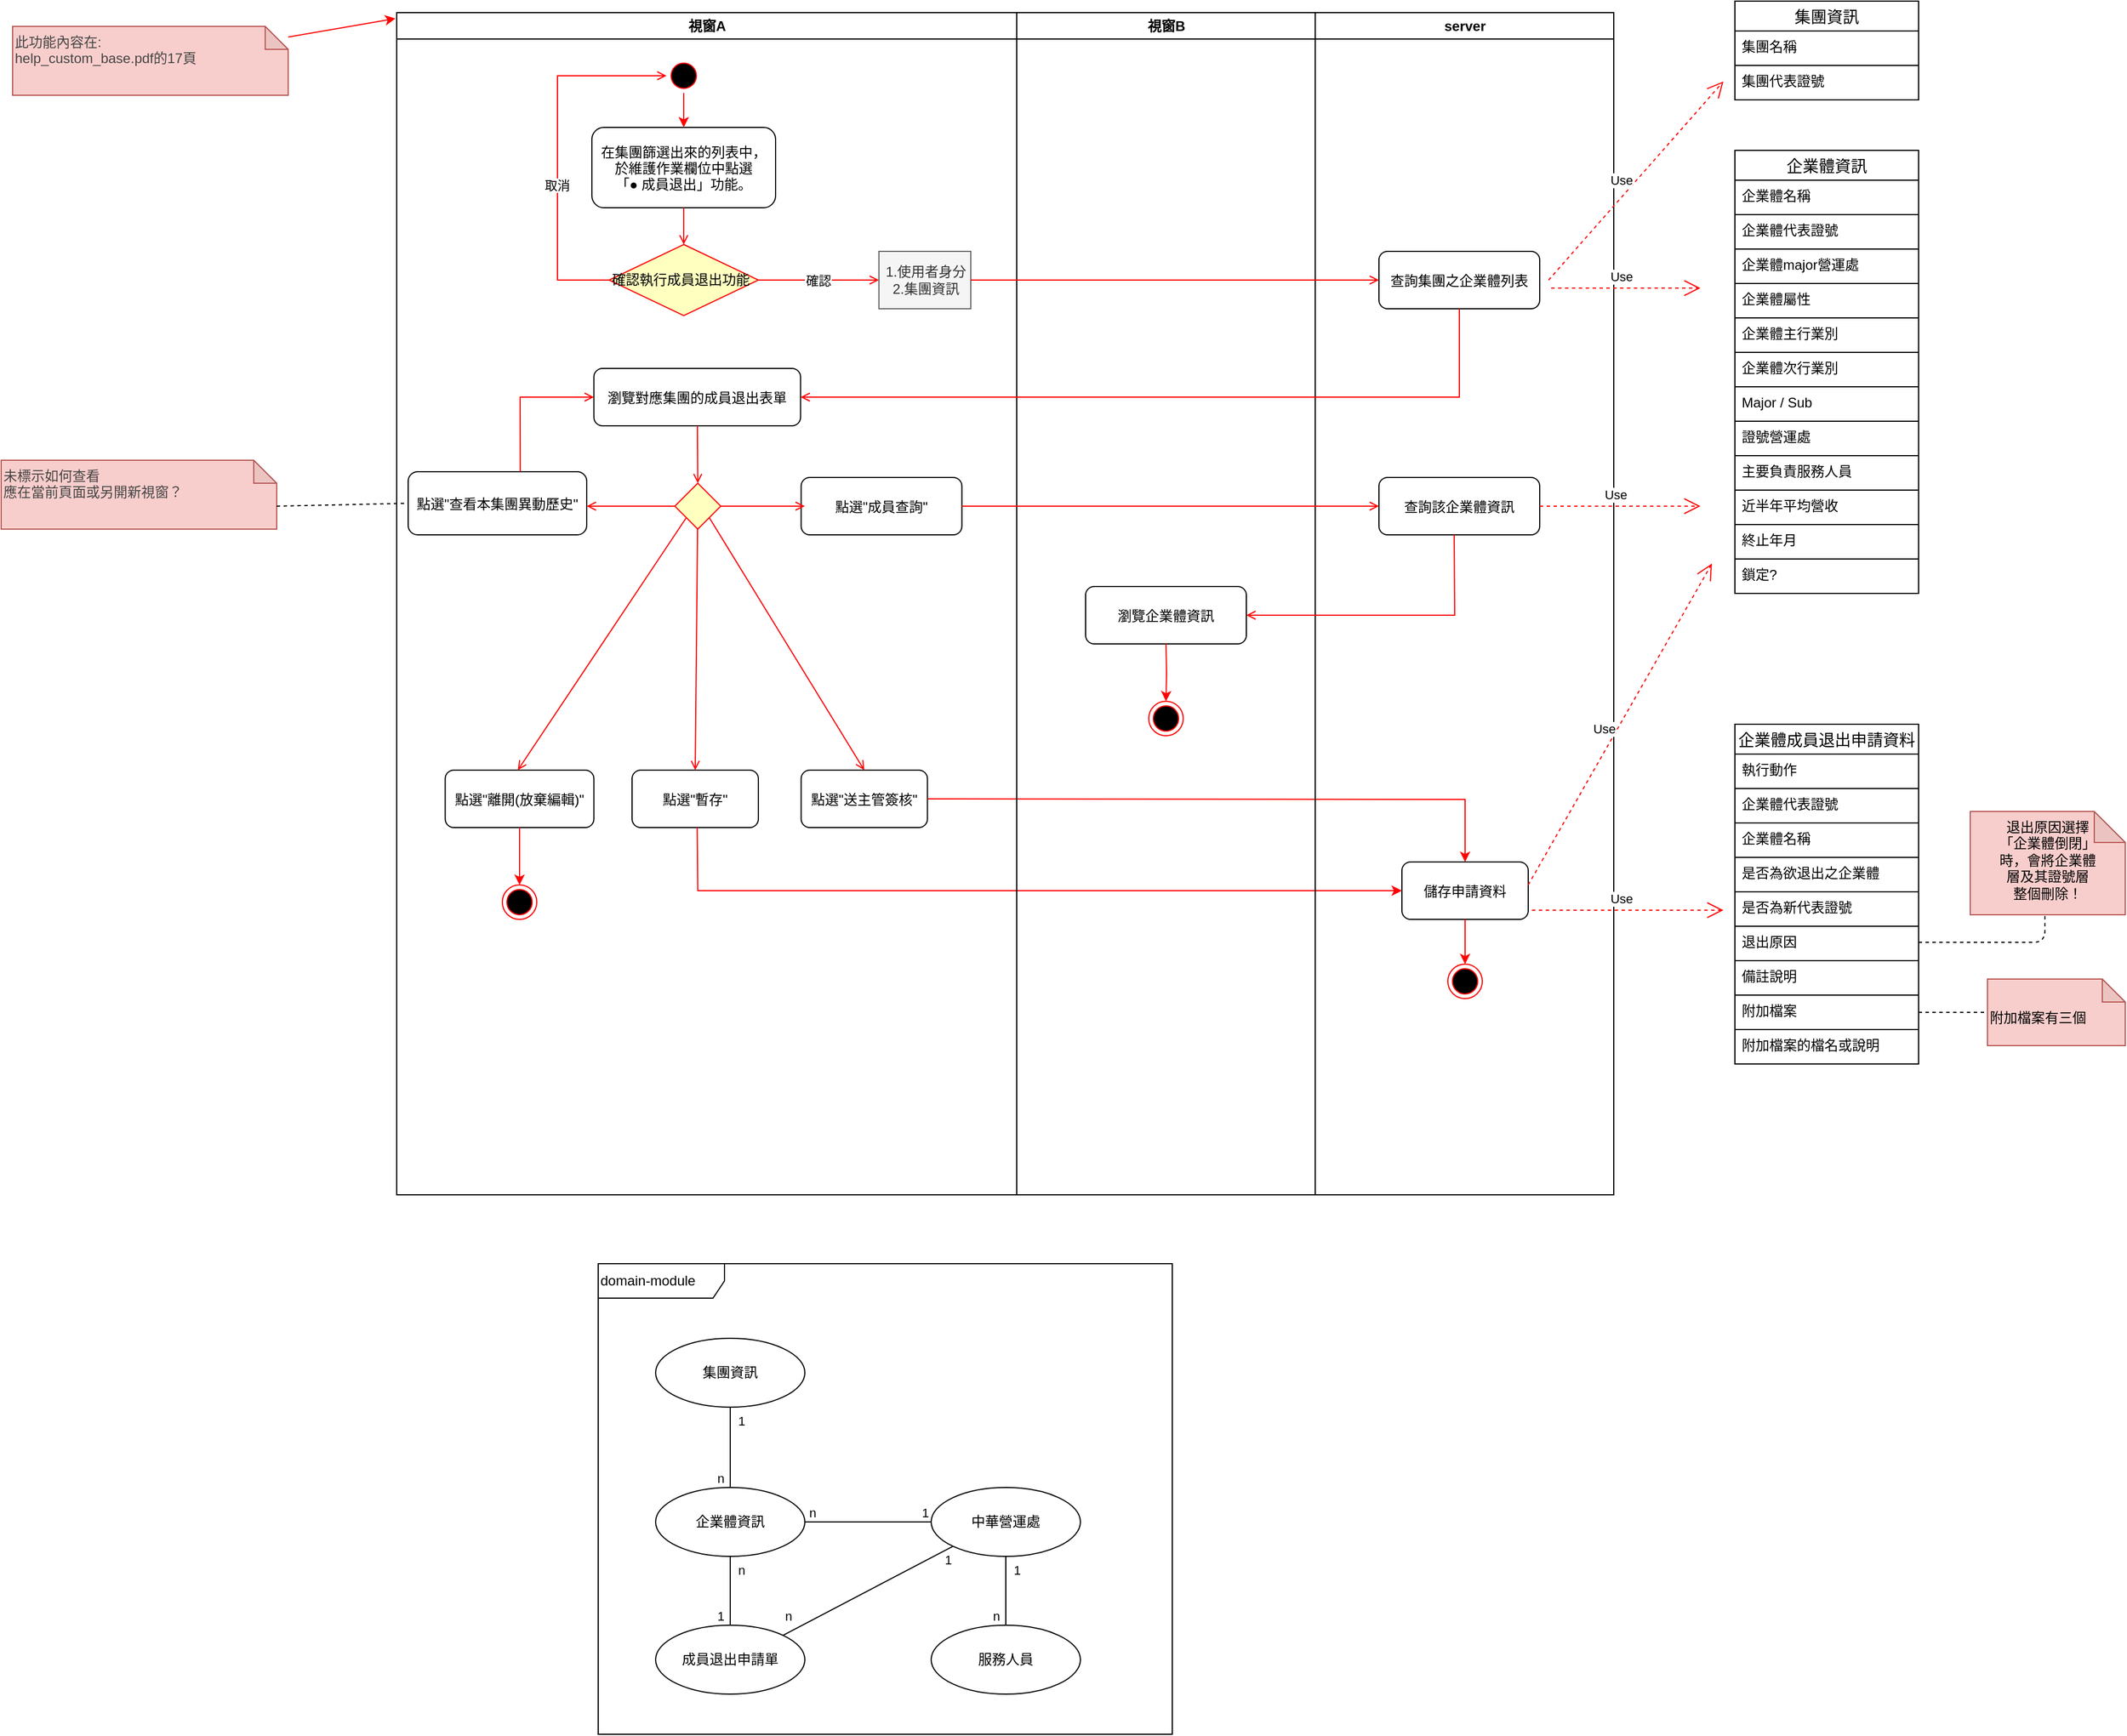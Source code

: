<mxfile version="14.4.2" type="github">
  <diagram name="企業體合併" id="e7e014a7-5840-1c2e-5031-d8a46d1fe8dd">
    <mxGraphModel dx="1221" dy="645" grid="1" gridSize="10" guides="1" tooltips="1" connect="1" arrows="1" fold="1" page="1" pageScale="1" pageWidth="1169" pageHeight="826" background="#ffffff" math="0" shadow="0">
      <root>
        <mxCell id="0" />
        <mxCell id="1" parent="0" />
        <mxCell id="al9OcXqiklJtlpv-rNFx-41" value="視窗A" style="swimlane;whiteSpace=wrap" vertex="1" parent="1">
          <mxGeometry x="554.5" y="180" width="540" height="1030" as="geometry" />
        </mxCell>
        <mxCell id="al9OcXqiklJtlpv-rNFx-42" value="" style="ellipse;shape=startState;fillColor=#000000;strokeColor=#ff0000;" vertex="1" parent="al9OcXqiklJtlpv-rNFx-41">
          <mxGeometry x="235" y="40" width="30" height="30" as="geometry" />
        </mxCell>
        <mxCell id="al9OcXqiklJtlpv-rNFx-43" value="在集團篩選出來的列表中，&#xa;於維護作業欄位中點選&#xa;「● 成員退出」功能。" style="rounded=1;" vertex="1" parent="al9OcXqiklJtlpv-rNFx-41">
          <mxGeometry x="170" y="100" width="160" height="70" as="geometry" />
        </mxCell>
        <mxCell id="al9OcXqiklJtlpv-rNFx-45" value="" style="endArrow=open;strokeColor=#FF0000;endFill=1;rounded=0;entryX=0.5;entryY=0;entryDx=0;entryDy=0;" edge="1" parent="al9OcXqiklJtlpv-rNFx-41" source="al9OcXqiklJtlpv-rNFx-43" target="al9OcXqiklJtlpv-rNFx-230">
          <mxGeometry relative="1" as="geometry">
            <mxPoint x="220" y="208" as="targetPoint" />
            <Array as="points" />
          </mxGeometry>
        </mxCell>
        <mxCell id="al9OcXqiklJtlpv-rNFx-50" style="edgeStyle=none;rounded=0;orthogonalLoop=1;jettySize=auto;html=1;exitX=0.5;exitY=1;exitDx=0;exitDy=0;entryX=0.5;entryY=0;entryDx=0;entryDy=0;endArrow=classic;endFill=1;strokeColor=#FF0000;" edge="1" parent="al9OcXqiklJtlpv-rNFx-41" source="al9OcXqiklJtlpv-rNFx-42" target="al9OcXqiklJtlpv-rNFx-43">
          <mxGeometry relative="1" as="geometry">
            <mxPoint x="250" y="172" as="sourcePoint" />
          </mxGeometry>
        </mxCell>
        <mxCell id="al9OcXqiklJtlpv-rNFx-161" value="" style="rhombus;whiteSpace=wrap;html=1;fillColor=#ffffc0;strokeColor=#ff0000;rounded=0;align=left;" vertex="1" parent="al9OcXqiklJtlpv-rNFx-41">
          <mxGeometry x="242.25" y="410" width="40" height="40" as="geometry" />
        </mxCell>
        <mxCell id="al9OcXqiklJtlpv-rNFx-164" value="點選&quot;查看本集團異動歷史&quot;" style="rounded=1;" vertex="1" parent="al9OcXqiklJtlpv-rNFx-41">
          <mxGeometry x="10" y="400" width="155.5" height="55" as="geometry" />
        </mxCell>
        <mxCell id="al9OcXqiklJtlpv-rNFx-165" value="確認" style="endArrow=open;strokeColor=#FF0000;endFill=1;rounded=0;exitX=1;exitY=0.5;exitDx=0;exitDy=0;" edge="1" parent="al9OcXqiklJtlpv-rNFx-41" source="al9OcXqiklJtlpv-rNFx-230">
          <mxGeometry relative="1" as="geometry">
            <mxPoint x="320" y="233" as="sourcePoint" />
            <mxPoint x="420" y="233" as="targetPoint" />
            <Array as="points" />
          </mxGeometry>
        </mxCell>
        <mxCell id="al9OcXqiklJtlpv-rNFx-166" value="1.使用者身分&lt;br&gt;2.集團資訊" style="html=1;rounded=0;align=center;fillColor=#f5f5f5;strokeColor=#666666;fontColor=#333333;" vertex="1" parent="al9OcXqiklJtlpv-rNFx-41">
          <mxGeometry x="420" y="208" width="80" height="50" as="geometry" />
        </mxCell>
        <mxCell id="al9OcXqiklJtlpv-rNFx-170" value="瀏覽對應集團的成員退出表單" style="rounded=1;" vertex="1" parent="al9OcXqiklJtlpv-rNFx-41">
          <mxGeometry x="171.75" y="310" width="180" height="50" as="geometry" />
        </mxCell>
        <mxCell id="al9OcXqiklJtlpv-rNFx-173" value="" style="endArrow=open;strokeColor=#FF0000;endFill=1;rounded=0;entryX=0.5;entryY=0;entryDx=0;entryDy=0;" edge="1" parent="al9OcXqiklJtlpv-rNFx-41" source="al9OcXqiklJtlpv-rNFx-170" target="al9OcXqiklJtlpv-rNFx-161">
          <mxGeometry relative="1" as="geometry">
            <mxPoint x="270.5" y="350" as="sourcePoint" />
            <mxPoint x="350" y="360" as="targetPoint" />
            <Array as="points" />
          </mxGeometry>
        </mxCell>
        <mxCell id="al9OcXqiklJtlpv-rNFx-187" value="" style="endArrow=open;strokeColor=#FF0000;endFill=1;rounded=0;exitX=0;exitY=0.5;exitDx=0;exitDy=0;" edge="1" parent="al9OcXqiklJtlpv-rNFx-41" source="al9OcXqiklJtlpv-rNFx-161">
          <mxGeometry relative="1" as="geometry">
            <mxPoint x="290" y="520" as="sourcePoint" />
            <mxPoint x="165.5" y="430" as="targetPoint" />
            <Array as="points" />
          </mxGeometry>
        </mxCell>
        <mxCell id="al9OcXqiklJtlpv-rNFx-190" value="" style="endArrow=open;strokeColor=#FF0000;endFill=1;rounded=0;exitX=0.628;exitY=0;exitDx=0;exitDy=0;entryX=0;entryY=0.5;entryDx=0;entryDy=0;exitPerimeter=0;" edge="1" parent="al9OcXqiklJtlpv-rNFx-41" source="al9OcXqiklJtlpv-rNFx-164" target="al9OcXqiklJtlpv-rNFx-170">
          <mxGeometry relative="1" as="geometry">
            <mxPoint x="80" y="530" as="sourcePoint" />
            <mxPoint x="90" y="310" as="targetPoint" />
            <Array as="points">
              <mxPoint x="107.5" y="335" />
            </Array>
          </mxGeometry>
        </mxCell>
        <mxCell id="al9OcXqiklJtlpv-rNFx-204" value="點選&quot;離開(放棄編輯)&quot;" style="rounded=1;" vertex="1" parent="al9OcXqiklJtlpv-rNFx-41">
          <mxGeometry x="42.25" y="660" width="129.5" height="50" as="geometry" />
        </mxCell>
        <mxCell id="al9OcXqiklJtlpv-rNFx-205" value="點選&quot;送主管簽核&quot;" style="rounded=1;" vertex="1" parent="al9OcXqiklJtlpv-rNFx-41">
          <mxGeometry x="352.25" y="660" width="110" height="50" as="geometry" />
        </mxCell>
        <mxCell id="al9OcXqiklJtlpv-rNFx-206" value="點選&quot;暫存&quot;" style="rounded=1;" vertex="1" parent="al9OcXqiklJtlpv-rNFx-41">
          <mxGeometry x="205" y="660" width="110" height="50" as="geometry" />
        </mxCell>
        <mxCell id="al9OcXqiklJtlpv-rNFx-207" value="" style="ellipse;html=1;shape=endState;fillColor=#000000;strokeColor=#ff0000;align=center;" vertex="1" parent="al9OcXqiklJtlpv-rNFx-41">
          <mxGeometry x="92" y="760" width="30" height="30" as="geometry" />
        </mxCell>
        <mxCell id="al9OcXqiklJtlpv-rNFx-208" style="edgeStyle=orthogonalEdgeStyle;rounded=0;orthogonalLoop=1;jettySize=auto;html=1;exitX=0.5;exitY=1;exitDx=0;exitDy=0;endArrow=classic;endFill=1;strokeColor=#FF0000;" edge="1" parent="al9OcXqiklJtlpv-rNFx-41" source="al9OcXqiklJtlpv-rNFx-204" target="al9OcXqiklJtlpv-rNFx-207">
          <mxGeometry relative="1" as="geometry" />
        </mxCell>
        <mxCell id="al9OcXqiklJtlpv-rNFx-210" value="儲存申請資料" style="rounded=1;" vertex="1" parent="al9OcXqiklJtlpv-rNFx-41">
          <mxGeometry x="875.5" y="740" width="110" height="50" as="geometry" />
        </mxCell>
        <mxCell id="al9OcXqiklJtlpv-rNFx-211" value="" style="ellipse;html=1;shape=endState;fillColor=#000000;strokeColor=#ff0000;align=center;" vertex="1" parent="al9OcXqiklJtlpv-rNFx-41">
          <mxGeometry x="915.5" y="829" width="30" height="30" as="geometry" />
        </mxCell>
        <mxCell id="al9OcXqiklJtlpv-rNFx-209" style="edgeStyle=none;rounded=0;orthogonalLoop=1;jettySize=auto;html=1;exitX=0.5;exitY=1;exitDx=0;exitDy=0;endArrow=classic;endFill=1;strokeColor=#FF0000;" edge="1" parent="al9OcXqiklJtlpv-rNFx-41" source="al9OcXqiklJtlpv-rNFx-210" target="al9OcXqiklJtlpv-rNFx-211">
          <mxGeometry relative="1" as="geometry" />
        </mxCell>
        <mxCell id="al9OcXqiklJtlpv-rNFx-217" style="edgeStyle=none;rounded=0;orthogonalLoop=1;jettySize=auto;html=1;exitX=0.5;exitY=1;exitDx=0;exitDy=0;endArrow=classic;endFill=1;strokeColor=#FF0000;entryX=0;entryY=0.5;entryDx=0;entryDy=0;" edge="1" parent="al9OcXqiklJtlpv-rNFx-41" target="al9OcXqiklJtlpv-rNFx-210">
          <mxGeometry relative="1" as="geometry">
            <mxPoint x="261.75" y="710" as="sourcePoint" />
            <mxPoint x="262.25" y="900" as="targetPoint" />
            <Array as="points">
              <mxPoint x="262.25" y="765" />
            </Array>
          </mxGeometry>
        </mxCell>
        <mxCell id="al9OcXqiklJtlpv-rNFx-229" style="edgeStyle=orthogonalEdgeStyle;rounded=0;orthogonalLoop=1;jettySize=auto;html=1;exitX=1;exitY=0.5;exitDx=0;exitDy=0;entryX=0.5;entryY=0;entryDx=0;entryDy=0;endArrow=classic;endFill=1;strokeColor=#FF0000;" edge="1" parent="al9OcXqiklJtlpv-rNFx-41" target="al9OcXqiklJtlpv-rNFx-210">
          <mxGeometry relative="1" as="geometry">
            <mxPoint x="462.25" y="685" as="sourcePoint" />
            <mxPoint x="691.75" y="710" as="targetPoint" />
          </mxGeometry>
        </mxCell>
        <mxCell id="al9OcXqiklJtlpv-rNFx-230" value="確認執行成員退出功能" style="rhombus;whiteSpace=wrap;html=1;fillColor=#ffffc0;strokeColor=#ff0000;rounded=0;align=left;" vertex="1" parent="al9OcXqiklJtlpv-rNFx-41">
          <mxGeometry x="185" y="202" width="130" height="62" as="geometry" />
        </mxCell>
        <mxCell id="al9OcXqiklJtlpv-rNFx-231" value="取消" style="endArrow=open;strokeColor=#FF0000;endFill=1;rounded=0;exitX=0;exitY=0.5;exitDx=0;exitDy=0;entryX=0;entryY=0.5;entryDx=0;entryDy=0;" edge="1" parent="al9OcXqiklJtlpv-rNFx-41" source="al9OcXqiklJtlpv-rNFx-230" target="al9OcXqiklJtlpv-rNFx-42">
          <mxGeometry x="-0.195" relative="1" as="geometry">
            <mxPoint x="140" y="233" as="sourcePoint" />
            <mxPoint x="140" y="110" as="targetPoint" />
            <Array as="points">
              <mxPoint x="140" y="233" />
              <mxPoint x="140" y="55" />
            </Array>
            <mxPoint as="offset" />
          </mxGeometry>
        </mxCell>
        <mxCell id="al9OcXqiklJtlpv-rNFx-188" value="點選&quot;成員查詢&quot;" style="rounded=1;" vertex="1" parent="al9OcXqiklJtlpv-rNFx-41">
          <mxGeometry x="352.25" y="405" width="140" height="50" as="geometry" />
        </mxCell>
        <mxCell id="al9OcXqiklJtlpv-rNFx-189" value="" style="endArrow=open;strokeColor=#FF0000;endFill=1;rounded=0;exitX=1;exitY=0.5;exitDx=0;exitDy=0;" edge="1" parent="al9OcXqiklJtlpv-rNFx-41" source="al9OcXqiklJtlpv-rNFx-161">
          <mxGeometry relative="1" as="geometry">
            <mxPoint x="260" y="440" as="sourcePoint" />
            <mxPoint x="355.5" y="430" as="targetPoint" />
            <Array as="points" />
          </mxGeometry>
        </mxCell>
        <mxCell id="al9OcXqiklJtlpv-rNFx-273" value="" style="endArrow=open;strokeColor=#FF0000;endFill=1;rounded=0;entryX=0.5;entryY=0;entryDx=0;entryDy=0;" edge="1" parent="al9OcXqiklJtlpv-rNFx-41" source="al9OcXqiklJtlpv-rNFx-161" target="al9OcXqiklJtlpv-rNFx-206">
          <mxGeometry relative="1" as="geometry">
            <mxPoint x="260.5" y="450" as="sourcePoint" />
            <mxPoint x="256.79" y="590" as="targetPoint" />
            <Array as="points" />
          </mxGeometry>
        </mxCell>
        <mxCell id="al9OcXqiklJtlpv-rNFx-276" value="" style="endArrow=open;strokeColor=#FF0000;endFill=1;rounded=0;exitX=1;exitY=1;exitDx=0;exitDy=0;entryX=0.5;entryY=0;entryDx=0;entryDy=0;" edge="1" parent="al9OcXqiklJtlpv-rNFx-41" source="al9OcXqiklJtlpv-rNFx-161" target="al9OcXqiklJtlpv-rNFx-205">
          <mxGeometry relative="1" as="geometry">
            <mxPoint x="262.25" y="450.0" as="sourcePoint" />
            <mxPoint x="115.5" y="670.0" as="targetPoint" />
            <Array as="points" />
          </mxGeometry>
        </mxCell>
        <mxCell id="al9OcXqiklJtlpv-rNFx-76" value="視窗B" style="swimlane;whiteSpace=wrap" vertex="1" parent="1">
          <mxGeometry x="1094.5" y="180" width="260" height="1030" as="geometry">
            <mxRectangle x="1094.5" y="180" width="70" height="23" as="alternateBounds" />
          </mxGeometry>
        </mxCell>
        <mxCell id="al9OcXqiklJtlpv-rNFx-261" value="瀏覽企業體資訊" style="rounded=1;" vertex="1" parent="al9OcXqiklJtlpv-rNFx-76">
          <mxGeometry x="60" y="500" width="140" height="50" as="geometry" />
        </mxCell>
        <mxCell id="al9OcXqiklJtlpv-rNFx-271" value="" style="ellipse;html=1;shape=endState;fillColor=#000000;strokeColor=#ff0000;align=center;" vertex="1" parent="al9OcXqiklJtlpv-rNFx-76">
          <mxGeometry x="115" y="600" width="30" height="30" as="geometry" />
        </mxCell>
        <mxCell id="al9OcXqiklJtlpv-rNFx-272" style="edgeStyle=orthogonalEdgeStyle;rounded=0;orthogonalLoop=1;jettySize=auto;html=1;exitX=0.5;exitY=1;exitDx=0;exitDy=0;endArrow=classic;endFill=1;strokeColor=#FF0000;" edge="1" parent="al9OcXqiklJtlpv-rNFx-76" target="al9OcXqiklJtlpv-rNFx-271">
          <mxGeometry relative="1" as="geometry">
            <mxPoint x="130.0" y="550.0" as="sourcePoint" />
          </mxGeometry>
        </mxCell>
        <mxCell id="al9OcXqiklJtlpv-rNFx-126" value="&lt;font&gt;附加檔案有三個&lt;br&gt;&lt;/font&gt;&lt;div&gt;&lt;br&gt;&lt;/div&gt;" style="shape=note;whiteSpace=wrap;html=1;backgroundOutline=1;darkOpacity=0.05;rounded=1;size=20;fillColor=#f8cecc;strokeColor=#b85450;align=left;verticalAlign=bottom;" vertex="1" parent="1">
          <mxGeometry x="1940" y="1022" width="120" height="58" as="geometry" />
        </mxCell>
        <mxCell id="al9OcXqiklJtlpv-rNFx-130" value="domain-module" style="shape=umlFrame;whiteSpace=wrap;html=1;strokeColor=#000000;fillColor=none;gradientColor=none;align=left;width=110;height=30;" vertex="1" parent="1">
          <mxGeometry x="730" y="1270" width="500" height="410" as="geometry" />
        </mxCell>
        <mxCell id="al9OcXqiklJtlpv-rNFx-131" value="集團資訊" style="ellipse;whiteSpace=wrap;html=1;align=center;strokeColor=#000000;fillColor=none;gradientColor=none;" vertex="1" parent="1">
          <mxGeometry x="780" y="1335" width="130" height="60" as="geometry" />
        </mxCell>
        <mxCell id="al9OcXqiklJtlpv-rNFx-132" value="企業體資訊" style="ellipse;whiteSpace=wrap;html=1;align=center;strokeColor=#000000;fillColor=none;gradientColor=none;" vertex="1" parent="1">
          <mxGeometry x="780" y="1465" width="130" height="60" as="geometry" />
        </mxCell>
        <mxCell id="al9OcXqiklJtlpv-rNFx-133" value="中華營運處" style="ellipse;whiteSpace=wrap;html=1;align=center;strokeColor=#000000;fillColor=none;gradientColor=none;" vertex="1" parent="1">
          <mxGeometry x="1020" y="1465" width="130" height="60" as="geometry" />
        </mxCell>
        <mxCell id="al9OcXqiklJtlpv-rNFx-134" value="" style="endArrow=none;html=1;edgeStyle=orthogonalEdgeStyle;exitX=0.5;exitY=1;exitDx=0;exitDy=0;entryX=0.5;entryY=0;entryDx=0;entryDy=0;" edge="1" parent="1" source="al9OcXqiklJtlpv-rNFx-131" target="al9OcXqiklJtlpv-rNFx-132">
          <mxGeometry relative="1" as="geometry">
            <mxPoint x="1220" y="1375" as="sourcePoint" />
            <mxPoint x="1380" y="1375" as="targetPoint" />
          </mxGeometry>
        </mxCell>
        <mxCell id="al9OcXqiklJtlpv-rNFx-135" value="1" style="edgeLabel;resizable=0;html=1;align=left;verticalAlign=bottom;" connectable="0" vertex="1" parent="al9OcXqiklJtlpv-rNFx-134">
          <mxGeometry x="-1" relative="1" as="geometry">
            <mxPoint x="5" y="20" as="offset" />
          </mxGeometry>
        </mxCell>
        <mxCell id="al9OcXqiklJtlpv-rNFx-136" value="n" style="edgeLabel;resizable=0;html=1;align=right;verticalAlign=bottom;" connectable="0" vertex="1" parent="al9OcXqiklJtlpv-rNFx-134">
          <mxGeometry x="1" relative="1" as="geometry">
            <mxPoint x="-5" as="offset" />
          </mxGeometry>
        </mxCell>
        <mxCell id="al9OcXqiklJtlpv-rNFx-137" value="" style="endArrow=none;html=1;edgeStyle=orthogonalEdgeStyle;entryX=1;entryY=0.5;entryDx=0;entryDy=0;" edge="1" parent="1" source="al9OcXqiklJtlpv-rNFx-133" target="al9OcXqiklJtlpv-rNFx-132">
          <mxGeometry relative="1" as="geometry">
            <mxPoint x="855" y="1405" as="sourcePoint" />
            <mxPoint x="855" y="1475" as="targetPoint" />
          </mxGeometry>
        </mxCell>
        <mxCell id="al9OcXqiklJtlpv-rNFx-138" value="1" style="edgeLabel;resizable=0;html=1;align=left;verticalAlign=bottom;" connectable="0" vertex="1" parent="al9OcXqiklJtlpv-rNFx-137">
          <mxGeometry x="-1" relative="1" as="geometry">
            <mxPoint x="-10" as="offset" />
          </mxGeometry>
        </mxCell>
        <mxCell id="al9OcXqiklJtlpv-rNFx-139" value="n" style="edgeLabel;resizable=0;html=1;align=right;verticalAlign=bottom;" connectable="0" vertex="1" parent="al9OcXqiklJtlpv-rNFx-137">
          <mxGeometry x="1" relative="1" as="geometry">
            <mxPoint x="10" as="offset" />
          </mxGeometry>
        </mxCell>
        <mxCell id="al9OcXqiklJtlpv-rNFx-140" value="服務人員" style="ellipse;whiteSpace=wrap;html=1;align=center;strokeColor=#000000;fillColor=none;gradientColor=none;" vertex="1" parent="1">
          <mxGeometry x="1020" y="1585" width="130" height="60" as="geometry" />
        </mxCell>
        <mxCell id="al9OcXqiklJtlpv-rNFx-141" value="" style="endArrow=none;html=1;edgeStyle=orthogonalEdgeStyle;exitX=0.5;exitY=1;exitDx=0;exitDy=0;entryX=0.5;entryY=0;entryDx=0;entryDy=0;" edge="1" parent="1" source="al9OcXqiklJtlpv-rNFx-133" target="al9OcXqiklJtlpv-rNFx-140">
          <mxGeometry relative="1" as="geometry">
            <mxPoint x="855" y="1405" as="sourcePoint" />
            <mxPoint x="855" y="1475" as="targetPoint" />
          </mxGeometry>
        </mxCell>
        <mxCell id="al9OcXqiklJtlpv-rNFx-142" value="1" style="edgeLabel;resizable=0;html=1;align=left;verticalAlign=bottom;" connectable="0" vertex="1" parent="al9OcXqiklJtlpv-rNFx-141">
          <mxGeometry x="-1" relative="1" as="geometry">
            <mxPoint x="5" y="20" as="offset" />
          </mxGeometry>
        </mxCell>
        <mxCell id="al9OcXqiklJtlpv-rNFx-143" value="n" style="edgeLabel;resizable=0;html=1;align=right;verticalAlign=bottom;" connectable="0" vertex="1" parent="al9OcXqiklJtlpv-rNFx-141">
          <mxGeometry x="1" relative="1" as="geometry">
            <mxPoint x="-5" as="offset" />
          </mxGeometry>
        </mxCell>
        <mxCell id="al9OcXqiklJtlpv-rNFx-144" value="成員退出申請單" style="ellipse;whiteSpace=wrap;html=1;align=center;strokeColor=#000000;fillColor=none;gradientColor=none;" vertex="1" parent="1">
          <mxGeometry x="780" y="1585" width="130" height="60" as="geometry" />
        </mxCell>
        <mxCell id="al9OcXqiklJtlpv-rNFx-145" value="" style="endArrow=none;html=1;edgeStyle=orthogonalEdgeStyle;entryX=0.5;entryY=0;entryDx=0;entryDy=0;exitX=0.5;exitY=1;exitDx=0;exitDy=0;" edge="1" parent="1" source="al9OcXqiklJtlpv-rNFx-132" target="al9OcXqiklJtlpv-rNFx-144">
          <mxGeometry relative="1" as="geometry">
            <mxPoint x="845" y="1525" as="sourcePoint" />
            <mxPoint x="855" y="1475" as="targetPoint" />
          </mxGeometry>
        </mxCell>
        <mxCell id="al9OcXqiklJtlpv-rNFx-146" value="n" style="edgeLabel;resizable=0;html=1;align=left;verticalAlign=bottom;" connectable="0" vertex="1" parent="al9OcXqiklJtlpv-rNFx-145">
          <mxGeometry x="-1" relative="1" as="geometry">
            <mxPoint x="5" y="20" as="offset" />
          </mxGeometry>
        </mxCell>
        <mxCell id="al9OcXqiklJtlpv-rNFx-147" value="1" style="edgeLabel;resizable=0;html=1;align=right;verticalAlign=bottom;" connectable="0" vertex="1" parent="al9OcXqiklJtlpv-rNFx-145">
          <mxGeometry x="1" relative="1" as="geometry">
            <mxPoint x="-5" as="offset" />
          </mxGeometry>
        </mxCell>
        <mxCell id="al9OcXqiklJtlpv-rNFx-148" value="" style="endArrow=none;html=1;entryX=1;entryY=0;entryDx=0;entryDy=0;exitX=0;exitY=1;exitDx=0;exitDy=0;" edge="1" parent="1" source="al9OcXqiklJtlpv-rNFx-133" target="al9OcXqiklJtlpv-rNFx-144">
          <mxGeometry relative="1" as="geometry">
            <mxPoint x="855" y="1535" as="sourcePoint" />
            <mxPoint x="855" y="1595" as="targetPoint" />
          </mxGeometry>
        </mxCell>
        <mxCell id="al9OcXqiklJtlpv-rNFx-149" value="1" style="edgeLabel;resizable=0;html=1;align=left;verticalAlign=bottom;" connectable="0" vertex="1" parent="al9OcXqiklJtlpv-rNFx-148">
          <mxGeometry x="-1" relative="1" as="geometry">
            <mxPoint x="-9.04" y="20" as="offset" />
          </mxGeometry>
        </mxCell>
        <mxCell id="al9OcXqiklJtlpv-rNFx-150" value="n" style="edgeLabel;resizable=0;html=1;align=right;verticalAlign=bottom;" connectable="0" vertex="1" parent="al9OcXqiklJtlpv-rNFx-148">
          <mxGeometry x="1" relative="1" as="geometry">
            <mxPoint x="8.89" y="-8.71" as="offset" />
          </mxGeometry>
        </mxCell>
        <mxCell id="al9OcXqiklJtlpv-rNFx-153" value="&lt;font&gt;&lt;div&gt;&lt;span&gt;退出原因選擇&lt;/span&gt;&lt;/div&gt;&lt;div&gt;「企業體倒閉」&lt;/div&gt;&lt;div&gt;時，會將企業體&lt;/div&gt;&lt;div&gt;層及其證號層&lt;/div&gt;&lt;div&gt;整個刪除！&lt;/div&gt;&lt;/font&gt;" style="shape=note;whiteSpace=wrap;html=1;backgroundOutline=1;darkOpacity=0.05;rounded=1;size=27;fillColor=#f8cecc;strokeColor=#b85450;align=center;verticalAlign=top;horizontal=1;" vertex="1" parent="1">
          <mxGeometry x="1925" y="876" width="135" height="90" as="geometry" />
        </mxCell>
        <mxCell id="al9OcXqiklJtlpv-rNFx-157" style="rounded=0;orthogonalLoop=1;jettySize=auto;html=1;entryX=-0.002;entryY=0.005;entryDx=0;entryDy=0;entryPerimeter=0;strokeColor=#FF0000;" edge="1" parent="1" source="al9OcXqiklJtlpv-rNFx-158" target="al9OcXqiklJtlpv-rNFx-41">
          <mxGeometry relative="1" as="geometry" />
        </mxCell>
        <mxCell id="al9OcXqiklJtlpv-rNFx-158" value="&lt;font style=&quot;font-size: 12px&quot;&gt;&lt;span style=&quot;color: rgb(68 , 68 , 68)&quot;&gt;此功能內容在:&lt;br&gt;help_custom_base.pdf的17頁&lt;br&gt;&lt;/span&gt;&lt;/font&gt;" style="shape=note;whiteSpace=wrap;html=1;backgroundOutline=1;darkOpacity=0.05;rounded=1;size=20;fillColor=#f8cecc;strokeColor=#b85450;align=left;verticalAlign=top;" vertex="1" parent="1">
          <mxGeometry x="220" y="192" width="240" height="60" as="geometry" />
        </mxCell>
        <mxCell id="al9OcXqiklJtlpv-rNFx-233" value="企業體成員退出申請資料" style="swimlane;fontStyle=0;childLayout=stackLayout;horizontal=1;startSize=26;horizontalStack=0;resizeParent=1;resizeParentMax=0;resizeLast=0;collapsible=1;marginBottom=0;align=center;fontSize=14;" vertex="1" parent="1">
          <mxGeometry x="1720" y="800" width="160" height="296" as="geometry">
            <mxRectangle x="1250" y="1624" width="160" height="26" as="alternateBounds" />
          </mxGeometry>
        </mxCell>
        <mxCell id="al9OcXqiklJtlpv-rNFx-234" value="執行動作" style="text;spacingLeft=4;spacingRight=4;overflow=hidden;rotatable=0;points=[[0,0.5],[1,0.5]];portConstraint=eastwest;fontSize=12;strokeColor=#000000;" vertex="1" parent="al9OcXqiklJtlpv-rNFx-233">
          <mxGeometry y="26" width="160" height="30" as="geometry" />
        </mxCell>
        <mxCell id="al9OcXqiklJtlpv-rNFx-235" value="企業體代表證號" style="text;spacingLeft=4;spacingRight=4;overflow=hidden;rotatable=0;points=[[0,0.5],[1,0.5]];portConstraint=eastwest;fontSize=12;strokeColor=#000000;" vertex="1" parent="al9OcXqiklJtlpv-rNFx-233">
          <mxGeometry y="56" width="160" height="30" as="geometry" />
        </mxCell>
        <mxCell id="al9OcXqiklJtlpv-rNFx-236" value="企業體名稱" style="text;fillColor=none;spacingLeft=4;spacingRight=4;overflow=hidden;rotatable=0;points=[[0,0.5],[1,0.5]];portConstraint=eastwest;fontSize=12;strokeColor=#000000;" vertex="1" parent="al9OcXqiklJtlpv-rNFx-233">
          <mxGeometry y="86" width="160" height="30" as="geometry" />
        </mxCell>
        <mxCell id="al9OcXqiklJtlpv-rNFx-237" value="是否為欲退出之企業體" style="text;spacingLeft=4;spacingRight=4;overflow=hidden;rotatable=0;points=[[0,0.5],[1,0.5]];portConstraint=eastwest;fontSize=12;strokeColor=#000000;" vertex="1" parent="al9OcXqiklJtlpv-rNFx-233">
          <mxGeometry y="116" width="160" height="30" as="geometry" />
        </mxCell>
        <mxCell id="al9OcXqiklJtlpv-rNFx-238" value="是否為新代表證號" style="text;fillColor=none;spacingLeft=4;spacingRight=4;overflow=hidden;rotatable=0;points=[[0,0.5],[1,0.5]];portConstraint=eastwest;fontSize=12;strokeColor=#000000;" vertex="1" parent="al9OcXqiklJtlpv-rNFx-233">
          <mxGeometry y="146" width="160" height="30" as="geometry" />
        </mxCell>
        <mxCell id="al9OcXqiklJtlpv-rNFx-239" value="退出原因" style="text;fillColor=none;spacingLeft=4;spacingRight=4;overflow=hidden;rotatable=0;points=[[0,0.5],[1,0.5]];portConstraint=eastwest;fontSize=12;strokeColor=#000000;" vertex="1" parent="al9OcXqiklJtlpv-rNFx-233">
          <mxGeometry y="176" width="160" height="30" as="geometry" />
        </mxCell>
        <mxCell id="al9OcXqiklJtlpv-rNFx-245" value="備註說明" style="text;fillColor=none;spacingLeft=4;spacingRight=4;overflow=hidden;rotatable=0;points=[[0,0.5],[1,0.5]];portConstraint=eastwest;fontSize=12;strokeColor=#000000;" vertex="1" parent="al9OcXqiklJtlpv-rNFx-233">
          <mxGeometry y="206" width="160" height="30" as="geometry" />
        </mxCell>
        <mxCell id="al9OcXqiklJtlpv-rNFx-246" value="附加檔案" style="text;fillColor=none;spacingLeft=4;spacingRight=4;overflow=hidden;rotatable=0;points=[[0,0.5],[1,0.5]];portConstraint=eastwest;fontSize=12;strokeColor=#000000;" vertex="1" parent="al9OcXqiklJtlpv-rNFx-233">
          <mxGeometry y="236" width="160" height="30" as="geometry" />
        </mxCell>
        <mxCell id="al9OcXqiklJtlpv-rNFx-247" value="附加檔案的檔名或說明" style="text;fillColor=none;spacingLeft=4;spacingRight=4;overflow=hidden;rotatable=0;points=[[0,0.5],[1,0.5]];portConstraint=eastwest;fontSize=12;strokeColor=#000000;" vertex="1" parent="al9OcXqiklJtlpv-rNFx-233">
          <mxGeometry y="266" width="160" height="30" as="geometry" />
        </mxCell>
        <mxCell id="al9OcXqiklJtlpv-rNFx-256" value="server" style="swimlane;whiteSpace=wrap" vertex="1" parent="1">
          <mxGeometry x="1354.5" y="180" width="260" height="1030" as="geometry">
            <mxRectangle x="1094.5" y="180" width="70" height="23" as="alternateBounds" />
          </mxGeometry>
        </mxCell>
        <mxCell id="al9OcXqiklJtlpv-rNFx-168" value="查詢集團之企業體列表" style="rounded=1;" vertex="1" parent="al9OcXqiklJtlpv-rNFx-256">
          <mxGeometry x="55.5" y="208" width="140" height="50" as="geometry" />
        </mxCell>
        <mxCell id="al9OcXqiklJtlpv-rNFx-263" value="查詢該企業體資訊" style="rounded=1;" vertex="1" parent="al9OcXqiklJtlpv-rNFx-256">
          <mxGeometry x="55.5" y="405" width="140" height="50" as="geometry" />
        </mxCell>
        <mxCell id="al9OcXqiklJtlpv-rNFx-264" value="" style="endArrow=open;strokeColor=#FF0000;endFill=1;rounded=0;entryX=1;entryY=0.5;entryDx=0;entryDy=0;" edge="1" parent="al9OcXqiklJtlpv-rNFx-256" target="al9OcXqiklJtlpv-rNFx-261">
          <mxGeometry relative="1" as="geometry">
            <mxPoint x="121" y="455" as="sourcePoint" />
            <mxPoint x="-484.5" y="519.5" as="targetPoint" />
            <Array as="points">
              <mxPoint x="121.5" y="525" />
            </Array>
          </mxGeometry>
        </mxCell>
        <mxCell id="al9OcXqiklJtlpv-rNFx-167" value="" style="endArrow=open;strokeColor=#FF0000;endFill=1;rounded=0;entryX=0;entryY=0.5;entryDx=0;entryDy=0;exitX=1;exitY=0.5;exitDx=0;exitDy=0;" edge="1" parent="1" source="al9OcXqiklJtlpv-rNFx-166" target="al9OcXqiklJtlpv-rNFx-168">
          <mxGeometry relative="1" as="geometry">
            <mxPoint x="1060" y="413" as="sourcePoint" />
            <mxPoint x="1150" y="412" as="targetPoint" />
            <Array as="points" />
          </mxGeometry>
        </mxCell>
        <mxCell id="al9OcXqiklJtlpv-rNFx-171" value="" style="endArrow=open;strokeColor=#FF0000;endFill=1;rounded=0;entryX=1;entryY=0.5;entryDx=0;entryDy=0;" edge="1" parent="1" source="al9OcXqiklJtlpv-rNFx-168" target="al9OcXqiklJtlpv-rNFx-170">
          <mxGeometry relative="1" as="geometry">
            <mxPoint x="1220" y="440" as="sourcePoint" />
            <mxPoint x="1320" y="450" as="targetPoint" />
            <Array as="points">
              <mxPoint x="1480" y="515" />
            </Array>
          </mxGeometry>
        </mxCell>
        <mxCell id="al9OcXqiklJtlpv-rNFx-262" value="" style="endArrow=open;strokeColor=#FF0000;endFill=1;rounded=0;" edge="1" parent="1" source="al9OcXqiklJtlpv-rNFx-188" target="al9OcXqiklJtlpv-rNFx-263">
          <mxGeometry relative="1" as="geometry">
            <mxPoint x="1054.5" y="609.41" as="sourcePoint" />
            <mxPoint x="1400" y="609" as="targetPoint" />
            <Array as="points" />
          </mxGeometry>
        </mxCell>
        <mxCell id="al9OcXqiklJtlpv-rNFx-267" value="&lt;font style=&quot;font-size: 12px&quot;&gt;&lt;span style=&quot;color: rgb(68 , 68 , 68)&quot;&gt;未標示如何查看&lt;br&gt;應在當前頁面或另開新視窗？&lt;br&gt;&lt;/span&gt;&lt;/font&gt;" style="shape=note;whiteSpace=wrap;html=1;backgroundOutline=1;darkOpacity=0.05;rounded=1;size=20;fillColor=#f8cecc;strokeColor=#b85450;align=left;verticalAlign=top;" vertex="1" parent="1">
          <mxGeometry x="210" y="570" width="240" height="60" as="geometry" />
        </mxCell>
        <mxCell id="al9OcXqiklJtlpv-rNFx-268" value="" style="endArrow=none;dashed=1;html=1;exitX=0;exitY=0;exitDx=240;exitDy=40;exitPerimeter=0;entryX=0;entryY=0.5;entryDx=0;entryDy=0;" edge="1" parent="1" source="al9OcXqiklJtlpv-rNFx-267" target="al9OcXqiklJtlpv-rNFx-164">
          <mxGeometry width="50" height="50" relative="1" as="geometry">
            <mxPoint x="530" y="640" as="sourcePoint" />
            <mxPoint x="580" y="590" as="targetPoint" />
          </mxGeometry>
        </mxCell>
        <mxCell id="al9OcXqiklJtlpv-rNFx-275" value="" style="endArrow=open;strokeColor=#FF0000;endFill=1;rounded=0;exitX=0;exitY=1;exitDx=0;exitDy=0;" edge="1" parent="1" source="al9OcXqiklJtlpv-rNFx-161">
          <mxGeometry relative="1" as="geometry">
            <mxPoint x="672.056" y="639.806" as="sourcePoint" />
            <mxPoint x="660" y="840" as="targetPoint" />
            <Array as="points" />
          </mxGeometry>
        </mxCell>
        <mxCell id="al9OcXqiklJtlpv-rNFx-278" value="" style="endArrow=none;dashed=1;html=1;entryX=0.5;entryY=1;entryDx=0;entryDy=0;entryPerimeter=0;" edge="1" parent="1">
          <mxGeometry width="50" height="50" relative="1" as="geometry">
            <mxPoint x="1880" y="990" as="sourcePoint" />
            <mxPoint x="1990" y="966" as="targetPoint" />
            <Array as="points">
              <mxPoint x="1990" y="990" />
            </Array>
          </mxGeometry>
        </mxCell>
        <mxCell id="al9OcXqiklJtlpv-rNFx-279" value="" style="endArrow=none;dashed=1;html=1;entryX=0;entryY=0.5;entryDx=0;entryDy=0;entryPerimeter=0;exitX=1;exitY=0.5;exitDx=0;exitDy=0;" edge="1" parent="1" source="al9OcXqiklJtlpv-rNFx-246" target="al9OcXqiklJtlpv-rNFx-126">
          <mxGeometry width="50" height="50" relative="1" as="geometry">
            <mxPoint x="1860" y="1105" as="sourcePoint" />
            <mxPoint x="2000" y="1090" as="targetPoint" />
            <Array as="points" />
          </mxGeometry>
        </mxCell>
        <mxCell id="al9OcXqiklJtlpv-rNFx-283" value="集團資訊" style="swimlane;fontStyle=0;childLayout=stackLayout;horizontal=1;startSize=26;horizontalStack=0;resizeParent=1;resizeParentMax=0;resizeLast=0;collapsible=1;marginBottom=0;align=center;fontSize=14;" vertex="1" parent="1">
          <mxGeometry x="1720" y="170" width="160" height="86" as="geometry" />
        </mxCell>
        <mxCell id="al9OcXqiklJtlpv-rNFx-284" value="集團名稱" style="text;fillColor=none;spacingLeft=4;spacingRight=4;overflow=hidden;rotatable=0;points=[[0,0.5],[1,0.5]];portConstraint=eastwest;fontSize=12;strokeColor=#000000;" vertex="1" parent="al9OcXqiklJtlpv-rNFx-283">
          <mxGeometry y="26" width="160" height="30" as="geometry" />
        </mxCell>
        <mxCell id="al9OcXqiklJtlpv-rNFx-285" value="集團代表證號" style="text;fillColor=none;spacingLeft=4;spacingRight=4;overflow=hidden;rotatable=0;points=[[0,0.5],[1,0.5]];portConstraint=eastwest;fontSize=12;strokeColor=#000000;" vertex="1" parent="al9OcXqiklJtlpv-rNFx-283">
          <mxGeometry y="56" width="160" height="30" as="geometry" />
        </mxCell>
        <mxCell id="al9OcXqiklJtlpv-rNFx-286" value="Use" style="endArrow=open;endSize=12;dashed=1;html=1;strokeColor=#FF0000;exitX=1;exitY=0.5;exitDx=0;exitDy=0;" edge="1" parent="1">
          <mxGeometry x="-0.066" y="10" width="160" relative="1" as="geometry">
            <mxPoint x="1557.75" y="413" as="sourcePoint" />
            <mxPoint x="1710" y="240" as="targetPoint" />
            <mxPoint as="offset" />
            <Array as="points" />
          </mxGeometry>
        </mxCell>
        <mxCell id="al9OcXqiklJtlpv-rNFx-299" value="企業體資訊" style="swimlane;fontStyle=0;childLayout=stackLayout;horizontal=1;startSize=26;horizontalStack=0;resizeParent=1;resizeParentMax=0;resizeLast=0;collapsible=1;marginBottom=0;align=center;fontSize=14;rounded=0;swimlaneFillColor=#ffffff;shadow=0;sketch=0;glass=0;labelBackgroundColor=none;labelBorderColor=none;" vertex="1" parent="1">
          <mxGeometry x="1720" y="300" width="160" height="386" as="geometry">
            <mxRectangle x="1830" y="110" width="100" height="26" as="alternateBounds" />
          </mxGeometry>
        </mxCell>
        <mxCell id="al9OcXqiklJtlpv-rNFx-300" value="企業體名稱" style="text;fillColor=none;spacingLeft=4;spacingRight=4;overflow=hidden;rotatable=0;points=[[0,0.5],[1,0.5]];portConstraint=eastwest;fontSize=12;strokeColor=#000000;" vertex="1" parent="al9OcXqiklJtlpv-rNFx-299">
          <mxGeometry y="26" width="160" height="30" as="geometry" />
        </mxCell>
        <mxCell id="al9OcXqiklJtlpv-rNFx-301" value="企業體代表證號" style="text;fillColor=none;spacingLeft=4;spacingRight=4;overflow=hidden;rotatable=0;points=[[0,0.5],[1,0.5]];portConstraint=eastwest;fontSize=12;strokeColor=#000000;" vertex="1" parent="al9OcXqiklJtlpv-rNFx-299">
          <mxGeometry y="56" width="160" height="30" as="geometry" />
        </mxCell>
        <mxCell id="al9OcXqiklJtlpv-rNFx-302" value="企業體major營運處" style="text;spacingLeft=4;spacingRight=4;overflow=hidden;rotatable=0;points=[[0,0.5],[1,0.5]];portConstraint=eastwest;fontSize=12;" vertex="1" parent="al9OcXqiklJtlpv-rNFx-299">
          <mxGeometry y="86" width="160" height="30" as="geometry" />
        </mxCell>
        <mxCell id="al9OcXqiklJtlpv-rNFx-303" value="企業體屬性" style="text;fillColor=none;spacingLeft=4;spacingRight=4;overflow=hidden;rotatable=0;points=[[0,0.5],[1,0.5]];portConstraint=eastwest;fontSize=12;strokeColor=#000000;" vertex="1" parent="al9OcXqiklJtlpv-rNFx-299">
          <mxGeometry y="116" width="160" height="30" as="geometry" />
        </mxCell>
        <mxCell id="al9OcXqiklJtlpv-rNFx-304" value="企業體主行業別" style="text;fillColor=none;spacingLeft=4;spacingRight=4;overflow=hidden;rotatable=0;points=[[0,0.5],[1,0.5]];portConstraint=eastwest;fontSize=12;strokeColor=#000000;" vertex="1" parent="al9OcXqiklJtlpv-rNFx-299">
          <mxGeometry y="146" width="160" height="30" as="geometry" />
        </mxCell>
        <mxCell id="al9OcXqiklJtlpv-rNFx-305" value="企業體次行業別" style="text;fillColor=none;spacingLeft=4;spacingRight=4;overflow=hidden;rotatable=0;points=[[0,0.5],[1,0.5]];portConstraint=eastwest;fontSize=12;strokeColor=#000000;" vertex="1" parent="al9OcXqiklJtlpv-rNFx-299">
          <mxGeometry y="176" width="160" height="30" as="geometry" />
        </mxCell>
        <mxCell id="al9OcXqiklJtlpv-rNFx-306" value="Major / Sub" style="text;spacingLeft=4;spacingRight=4;overflow=hidden;rotatable=0;points=[[0,0.5],[1,0.5]];portConstraint=eastwest;fontSize=12;" vertex="1" parent="al9OcXqiklJtlpv-rNFx-299">
          <mxGeometry y="206" width="160" height="30" as="geometry" />
        </mxCell>
        <mxCell id="al9OcXqiklJtlpv-rNFx-307" value="證號營運處" style="text;fillColor=none;spacingLeft=4;spacingRight=4;overflow=hidden;rotatable=0;points=[[0,0.5],[1,0.5]];portConstraint=eastwest;fontSize=12;strokeColor=#000000;" vertex="1" parent="al9OcXqiklJtlpv-rNFx-299">
          <mxGeometry y="236" width="160" height="30" as="geometry" />
        </mxCell>
        <mxCell id="al9OcXqiklJtlpv-rNFx-308" value="主要負責服務人員" style="text;spacingLeft=4;spacingRight=4;overflow=hidden;rotatable=0;points=[[0,0.5],[1,0.5]];portConstraint=eastwest;fontSize=12;" vertex="1" parent="al9OcXqiklJtlpv-rNFx-299">
          <mxGeometry y="266" width="160" height="30" as="geometry" />
        </mxCell>
        <mxCell id="al9OcXqiklJtlpv-rNFx-309" value="近半年平均營收" style="text;fillColor=none;spacingLeft=4;spacingRight=4;overflow=hidden;rotatable=0;points=[[0,0.5],[1,0.5]];portConstraint=eastwest;fontSize=12;strokeColor=#000000;" vertex="1" parent="al9OcXqiklJtlpv-rNFx-299">
          <mxGeometry y="296" width="160" height="30" as="geometry" />
        </mxCell>
        <mxCell id="al9OcXqiklJtlpv-rNFx-310" value="終止年月" style="text;spacingLeft=4;spacingRight=4;overflow=hidden;rotatable=0;points=[[0,0.5],[1,0.5]];portConstraint=eastwest;fontSize=12;" vertex="1" parent="al9OcXqiklJtlpv-rNFx-299">
          <mxGeometry y="326" width="160" height="30" as="geometry" />
        </mxCell>
        <mxCell id="al9OcXqiklJtlpv-rNFx-311" value="鎖定?" style="text;fillColor=none;spacingLeft=4;spacingRight=4;overflow=hidden;rotatable=0;points=[[0,0.5],[1,0.5]];portConstraint=eastwest;fontSize=12;strokeColor=#000000;" vertex="1" parent="al9OcXqiklJtlpv-rNFx-299">
          <mxGeometry y="356" width="160" height="30" as="geometry" />
        </mxCell>
        <mxCell id="al9OcXqiklJtlpv-rNFx-312" value="Use" style="endArrow=open;endSize=12;dashed=1;html=1;strokeColor=#FF0000;" edge="1" parent="1">
          <mxGeometry x="-0.066" y="10" width="160" relative="1" as="geometry">
            <mxPoint x="1560" y="420" as="sourcePoint" />
            <mxPoint x="1690" y="420" as="targetPoint" />
            <mxPoint as="offset" />
          </mxGeometry>
        </mxCell>
        <mxCell id="al9OcXqiklJtlpv-rNFx-252" value="Use" style="endArrow=open;endSize=12;dashed=1;html=1;strokeColor=#FF0000;" edge="1" parent="1">
          <mxGeometry x="-0.066" y="10" width="160" relative="1" as="geometry">
            <mxPoint x="1543.25" y="962" as="sourcePoint" />
            <mxPoint x="1710" y="962" as="targetPoint" />
            <mxPoint as="offset" />
          </mxGeometry>
        </mxCell>
        <mxCell id="al9OcXqiklJtlpv-rNFx-337" value="Use" style="endArrow=open;endSize=12;dashed=1;html=1;strokeColor=#FF0000;" edge="1" parent="1">
          <mxGeometry x="-0.066" y="10" width="160" relative="1" as="geometry">
            <mxPoint x="1540" y="940" as="sourcePoint" />
            <mxPoint x="1700" y="660" as="targetPoint" />
            <mxPoint as="offset" />
          </mxGeometry>
        </mxCell>
        <mxCell id="al9OcXqiklJtlpv-rNFx-313" value="Use" style="endArrow=open;endSize=12;dashed=1;html=1;strokeColor=#FF0000;exitX=1;exitY=0.5;exitDx=0;exitDy=0;" edge="1" parent="1" source="al9OcXqiklJtlpv-rNFx-263">
          <mxGeometry x="-0.066" y="10" width="160" relative="1" as="geometry">
            <mxPoint x="1540.0" y="620" as="sourcePoint" />
            <mxPoint x="1690" y="610" as="targetPoint" />
            <mxPoint as="offset" />
          </mxGeometry>
        </mxCell>
      </root>
    </mxGraphModel>
  </diagram>
</mxfile>
